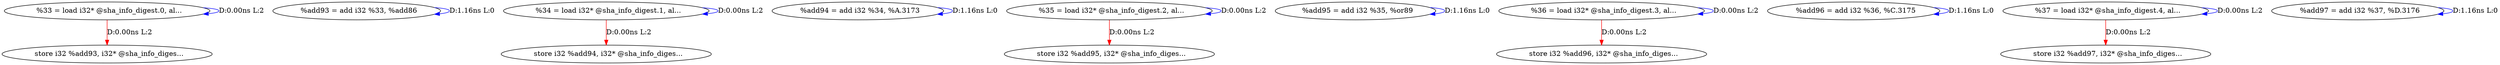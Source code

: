 digraph {
Node0x33441f0[label="  %33 = load i32* @sha_info_digest.0, al..."];
Node0x33441f0 -> Node0x33441f0[label="D:0.00ns L:2",color=blue];
Node0x33443b0[label="  store i32 %add93, i32* @sha_info_diges..."];
Node0x33441f0 -> Node0x33443b0[label="D:0.00ns L:2",color=red];
Node0x33442d0[label="  %add93 = add i32 %33, %add86"];
Node0x33442d0 -> Node0x33442d0[label="D:1.16ns L:0",color=blue];
Node0x3344490[label="  %34 = load i32* @sha_info_digest.1, al..."];
Node0x3344490 -> Node0x3344490[label="D:0.00ns L:2",color=blue];
Node0x3344650[label="  store i32 %add94, i32* @sha_info_diges..."];
Node0x3344490 -> Node0x3344650[label="D:0.00ns L:2",color=red];
Node0x3344570[label="  %add94 = add i32 %34, %A.3173"];
Node0x3344570 -> Node0x3344570[label="D:1.16ns L:0",color=blue];
Node0x3344730[label="  %35 = load i32* @sha_info_digest.2, al..."];
Node0x3344730 -> Node0x3344730[label="D:0.00ns L:2",color=blue];
Node0x33448f0[label="  store i32 %add95, i32* @sha_info_diges..."];
Node0x3344730 -> Node0x33448f0[label="D:0.00ns L:2",color=red];
Node0x3344810[label="  %add95 = add i32 %35, %or89"];
Node0x3344810 -> Node0x3344810[label="D:1.16ns L:0",color=blue];
Node0x334b650[label="  %36 = load i32* @sha_info_digest.3, al..."];
Node0x334b650 -> Node0x334b650[label="D:0.00ns L:2",color=blue];
Node0x334b810[label="  store i32 %add96, i32* @sha_info_diges..."];
Node0x334b650 -> Node0x334b810[label="D:0.00ns L:2",color=red];
Node0x334b730[label="  %add96 = add i32 %36, %C.3175"];
Node0x334b730 -> Node0x334b730[label="D:1.16ns L:0",color=blue];
Node0x334b8f0[label="  %37 = load i32* @sha_info_digest.4, al..."];
Node0x334b8f0 -> Node0x334b8f0[label="D:0.00ns L:2",color=blue];
Node0x334bab0[label="  store i32 %add97, i32* @sha_info_diges..."];
Node0x334b8f0 -> Node0x334bab0[label="D:0.00ns L:2",color=red];
Node0x334b9d0[label="  %add97 = add i32 %37, %D.3176"];
Node0x334b9d0 -> Node0x334b9d0[label="D:1.16ns L:0",color=blue];
}
